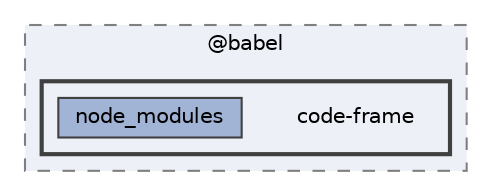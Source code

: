 digraph "pkiclassroomrescheduler/src/main/frontend/node_modules/@babel/code-frame"
{
 // LATEX_PDF_SIZE
  bgcolor="transparent";
  edge [fontname=Helvetica,fontsize=10,labelfontname=Helvetica,labelfontsize=10];
  node [fontname=Helvetica,fontsize=10,shape=box,height=0.2,width=0.4];
  compound=true
  subgraph clusterdir_bc8070c8b402176472541bb6f0cba6df {
    graph [ bgcolor="#edf0f7", pencolor="grey50", label="@babel", fontname=Helvetica,fontsize=10 style="filled,dashed", URL="dir_bc8070c8b402176472541bb6f0cba6df.html",tooltip=""]
  subgraph clusterdir_638405b8b532917b7e30e543527e7bd1 {
    graph [ bgcolor="#edf0f7", pencolor="grey25", label="", fontname=Helvetica,fontsize=10 style="filled,bold", URL="dir_638405b8b532917b7e30e543527e7bd1.html",tooltip=""]
    dir_638405b8b532917b7e30e543527e7bd1 [shape=plaintext, label="code-frame"];
  dir_22662b2d74cae98cfd286a3023aa0113 [label="node_modules", fillcolor="#a2b4d6", color="grey25", style="filled", URL="dir_22662b2d74cae98cfd286a3023aa0113.html",tooltip=""];
  }
  }
}
